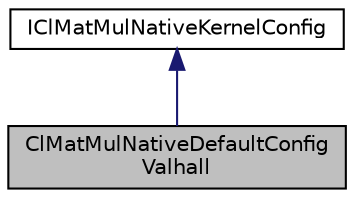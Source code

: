 digraph "ClMatMulNativeDefaultConfigValhall"
{
 // LATEX_PDF_SIZE
  edge [fontname="Helvetica",fontsize="10",labelfontname="Helvetica",labelfontsize="10"];
  node [fontname="Helvetica",fontsize="10",shape=record];
  Node1 [label="ClMatMulNativeDefaultConfig\lValhall",height=0.2,width=0.4,color="black", fillcolor="grey75", style="filled", fontcolor="black",tooltip="Valhall based OpenCL matmul configuration."];
  Node2 -> Node1 [dir="back",color="midnightblue",fontsize="10",style="solid",fontname="Helvetica"];
  Node2 [label="IClMatMulNativeKernelConfig",height=0.2,width=0.4,color="black", fillcolor="white", style="filled",URL="$classarm__compute_1_1cl__matmul_1_1_i_cl_mat_mul_native_kernel_config.xhtml",tooltip="Basic interface for the matmul native kernel configuration This is the base class that chooses archit..."];
}
